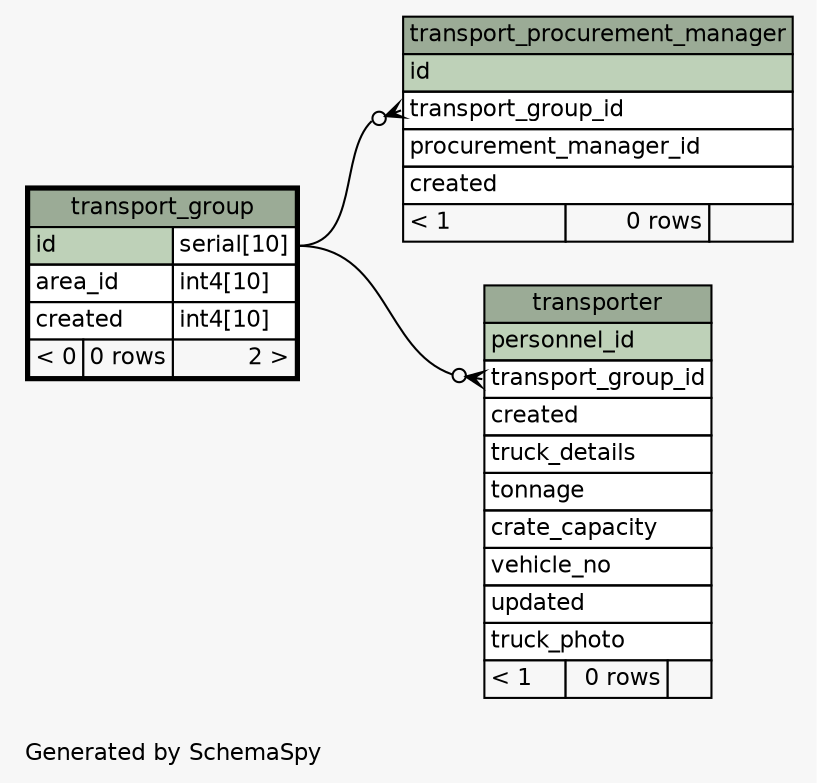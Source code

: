 // dot 2.38.0 on Linux 4.4.84-boot2docker
// SchemaSpy rev 590
digraph "oneDegreeRelationshipsDiagram" {
  graph [
    rankdir="RL"
    bgcolor="#f7f7f7"
    label="\nGenerated by SchemaSpy"
    labeljust="l"
    nodesep="0.18"
    ranksep="0.46"
    fontname="Helvetica"
    fontsize="11"
  ];
  node [
    fontname="Helvetica"
    fontsize="11"
    shape="plaintext"
  ];
  edge [
    arrowsize="0.8"
  ];
  "transport_procurement_manager":"transport_group_id":w -> "transport_group":"id.type":e [arrowhead=none dir=back arrowtail=crowodot];
  "transporter":"transport_group_id":w -> "transport_group":"id.type":e [arrowhead=none dir=back arrowtail=crowodot];
  "transport_group" [
    label=<
    <TABLE BORDER="2" CELLBORDER="1" CELLSPACING="0" BGCOLOR="#ffffff">
      <TR><TD COLSPAN="3" BGCOLOR="#9bab96" ALIGN="CENTER">transport_group</TD></TR>
      <TR><TD PORT="id" COLSPAN="2" BGCOLOR="#bed1b8" ALIGN="LEFT">id</TD><TD PORT="id.type" ALIGN="LEFT">serial[10]</TD></TR>
      <TR><TD PORT="area_id" COLSPAN="2" ALIGN="LEFT">area_id</TD><TD PORT="area_id.type" ALIGN="LEFT">int4[10]</TD></TR>
      <TR><TD PORT="created" COLSPAN="2" ALIGN="LEFT">created</TD><TD PORT="created.type" ALIGN="LEFT">int4[10]</TD></TR>
      <TR><TD ALIGN="LEFT" BGCOLOR="#f7f7f7">&lt; 0</TD><TD ALIGN="RIGHT" BGCOLOR="#f7f7f7">0 rows</TD><TD ALIGN="RIGHT" BGCOLOR="#f7f7f7">2 &gt;</TD></TR>
    </TABLE>>
    URL="transport_group.html"
    tooltip="transport_group"
  ];
  "transport_procurement_manager" [
    label=<
    <TABLE BORDER="0" CELLBORDER="1" CELLSPACING="0" BGCOLOR="#ffffff">
      <TR><TD COLSPAN="3" BGCOLOR="#9bab96" ALIGN="CENTER">transport_procurement_manager</TD></TR>
      <TR><TD PORT="id" COLSPAN="3" BGCOLOR="#bed1b8" ALIGN="LEFT">id</TD></TR>
      <TR><TD PORT="transport_group_id" COLSPAN="3" ALIGN="LEFT">transport_group_id</TD></TR>
      <TR><TD PORT="procurement_manager_id" COLSPAN="3" ALIGN="LEFT">procurement_manager_id</TD></TR>
      <TR><TD PORT="created" COLSPAN="3" ALIGN="LEFT">created</TD></TR>
      <TR><TD ALIGN="LEFT" BGCOLOR="#f7f7f7">&lt; 1</TD><TD ALIGN="RIGHT" BGCOLOR="#f7f7f7">0 rows</TD><TD ALIGN="RIGHT" BGCOLOR="#f7f7f7">  </TD></TR>
    </TABLE>>
    URL="transport_procurement_manager.html"
    tooltip="transport_procurement_manager"
  ];
  "transporter" [
    label=<
    <TABLE BORDER="0" CELLBORDER="1" CELLSPACING="0" BGCOLOR="#ffffff">
      <TR><TD COLSPAN="3" BGCOLOR="#9bab96" ALIGN="CENTER">transporter</TD></TR>
      <TR><TD PORT="personnel_id" COLSPAN="3" BGCOLOR="#bed1b8" ALIGN="LEFT">personnel_id</TD></TR>
      <TR><TD PORT="transport_group_id" COLSPAN="3" ALIGN="LEFT">transport_group_id</TD></TR>
      <TR><TD PORT="created" COLSPAN="3" ALIGN="LEFT">created</TD></TR>
      <TR><TD PORT="truck_details" COLSPAN="3" ALIGN="LEFT">truck_details</TD></TR>
      <TR><TD PORT="tonnage" COLSPAN="3" ALIGN="LEFT">tonnage</TD></TR>
      <TR><TD PORT="crate_capacity" COLSPAN="3" ALIGN="LEFT">crate_capacity</TD></TR>
      <TR><TD PORT="vehicle_no" COLSPAN="3" ALIGN="LEFT">vehicle_no</TD></TR>
      <TR><TD PORT="updated" COLSPAN="3" ALIGN="LEFT">updated</TD></TR>
      <TR><TD PORT="truck_photo" COLSPAN="3" ALIGN="LEFT">truck_photo</TD></TR>
      <TR><TD ALIGN="LEFT" BGCOLOR="#f7f7f7">&lt; 1</TD><TD ALIGN="RIGHT" BGCOLOR="#f7f7f7">0 rows</TD><TD ALIGN="RIGHT" BGCOLOR="#f7f7f7">  </TD></TR>
    </TABLE>>
    URL="transporter.html"
    tooltip="transporter"
  ];
}
